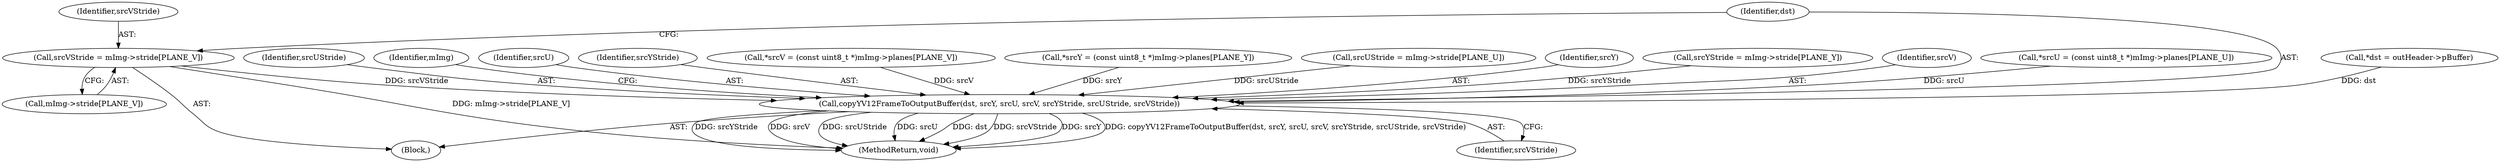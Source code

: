 digraph "1_Android_5a6788730acfc6fd8f4a6ef89d2c376572a26b55@array" {
"1000361" [label="(Call,srcVStride = mImg->stride[PLANE_V])"];
"1000368" [label="(Call,copyYV12FrameToOutputBuffer(dst, srcY, srcU, srcV, srcYStride, srcUStride, srcVStride))"];
"1000369" [label="(Identifier,dst)"];
"1000246" [label="(Block,)"];
"1000309" [label="(Call,*dst = outHeader->pBuffer)"];
"1000374" [label="(Identifier,srcUStride)"];
"1000377" [label="(Identifier,mImg)"];
"1000371" [label="(Identifier,srcU)"];
"1000373" [label="(Identifier,srcYStride)"];
"1000409" [label="(MethodReturn,void)"];
"1000363" [label="(Call,mImg->stride[PLANE_V])"];
"1000335" [label="(Call,*srcV = (const uint8_t *)mImg->planes[PLANE_V])"];
"1000315" [label="(Call,*srcY = (const uint8_t *)mImg->planes[PLANE_Y])"];
"1000353" [label="(Call,srcUStride = mImg->stride[PLANE_U])"];
"1000370" [label="(Identifier,srcY)"];
"1000361" [label="(Call,srcVStride = mImg->stride[PLANE_V])"];
"1000345" [label="(Call,srcYStride = mImg->stride[PLANE_Y])"];
"1000368" [label="(Call,copyYV12FrameToOutputBuffer(dst, srcY, srcU, srcV, srcYStride, srcUStride, srcVStride))"];
"1000362" [label="(Identifier,srcVStride)"];
"1000372" [label="(Identifier,srcV)"];
"1000375" [label="(Identifier,srcVStride)"];
"1000325" [label="(Call,*srcU = (const uint8_t *)mImg->planes[PLANE_U])"];
"1000361" -> "1000246"  [label="AST: "];
"1000361" -> "1000363"  [label="CFG: "];
"1000362" -> "1000361"  [label="AST: "];
"1000363" -> "1000361"  [label="AST: "];
"1000369" -> "1000361"  [label="CFG: "];
"1000361" -> "1000409"  [label="DDG: mImg->stride[PLANE_V]"];
"1000361" -> "1000368"  [label="DDG: srcVStride"];
"1000368" -> "1000246"  [label="AST: "];
"1000368" -> "1000375"  [label="CFG: "];
"1000369" -> "1000368"  [label="AST: "];
"1000370" -> "1000368"  [label="AST: "];
"1000371" -> "1000368"  [label="AST: "];
"1000372" -> "1000368"  [label="AST: "];
"1000373" -> "1000368"  [label="AST: "];
"1000374" -> "1000368"  [label="AST: "];
"1000375" -> "1000368"  [label="AST: "];
"1000377" -> "1000368"  [label="CFG: "];
"1000368" -> "1000409"  [label="DDG: dst"];
"1000368" -> "1000409"  [label="DDG: srcVStride"];
"1000368" -> "1000409"  [label="DDG: srcY"];
"1000368" -> "1000409"  [label="DDG: copyYV12FrameToOutputBuffer(dst, srcY, srcU, srcV, srcYStride, srcUStride, srcVStride)"];
"1000368" -> "1000409"  [label="DDG: srcYStride"];
"1000368" -> "1000409"  [label="DDG: srcV"];
"1000368" -> "1000409"  [label="DDG: srcUStride"];
"1000368" -> "1000409"  [label="DDG: srcU"];
"1000309" -> "1000368"  [label="DDG: dst"];
"1000315" -> "1000368"  [label="DDG: srcY"];
"1000325" -> "1000368"  [label="DDG: srcU"];
"1000335" -> "1000368"  [label="DDG: srcV"];
"1000345" -> "1000368"  [label="DDG: srcYStride"];
"1000353" -> "1000368"  [label="DDG: srcUStride"];
}
